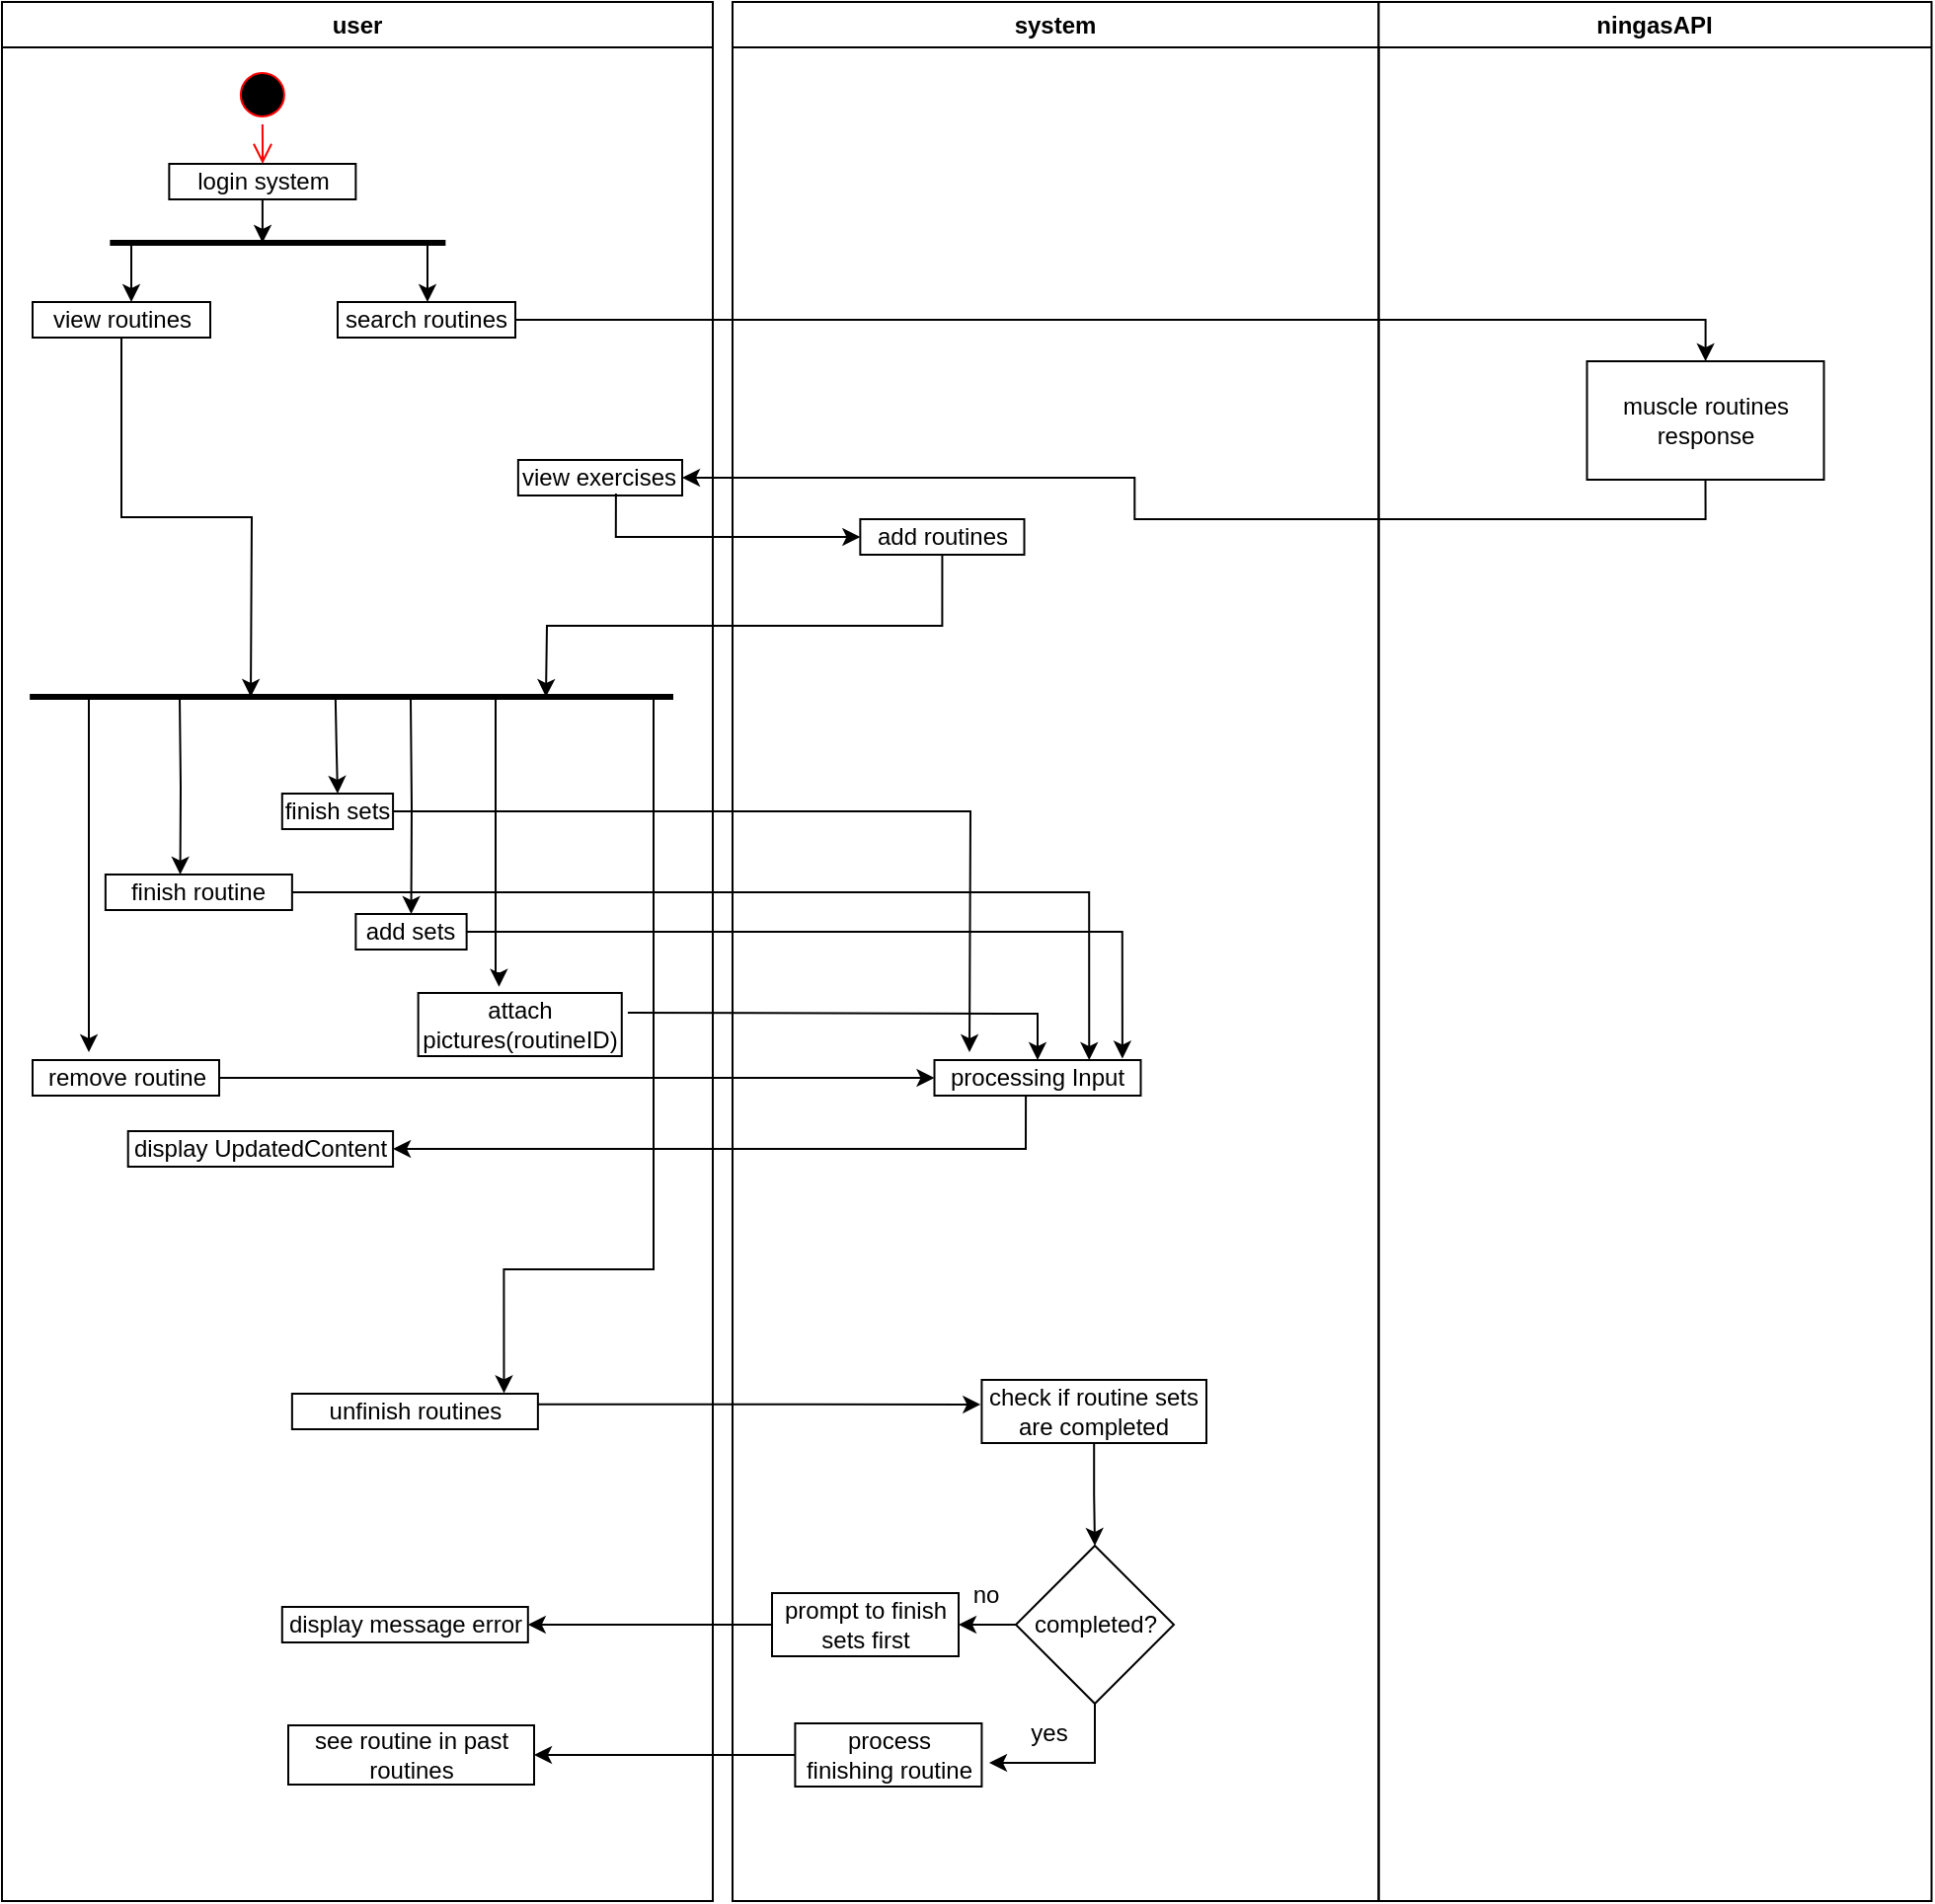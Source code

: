 <mxfile version="22.1.17" type="github">
  <diagram name="Page-1" id="e7e014a7-5840-1c2e-5031-d8a46d1fe8dd">
    <mxGraphModel dx="1290" dy="522" grid="1" gridSize="10" guides="1" tooltips="1" connect="1" arrows="1" fold="1" page="1" pageScale="1" pageWidth="1169" pageHeight="826" background="none" math="0" shadow="0">
      <root>
        <mxCell id="0" />
        <mxCell id="1" parent="0" />
        <mxCell id="2" value="user" style="swimlane;whiteSpace=wrap" parent="1" vertex="1">
          <mxGeometry x="90" y="128" width="360" height="962" as="geometry" />
        </mxCell>
        <mxCell id="5" value="" style="ellipse;shape=startState;fillColor=#000000;strokeColor=#ff0000;" parent="2" vertex="1">
          <mxGeometry x="116.93" y="32" width="30" height="30" as="geometry" />
        </mxCell>
        <mxCell id="7780oNLmdaPK6DBJYv6F-43" value="" style="edgeStyle=elbowEdgeStyle;elbow=horizontal;verticalAlign=bottom;endArrow=open;endSize=8;strokeColor=#FF0000;endFill=1;rounded=0" parent="2" source="5" target="7780oNLmdaPK6DBJYv6F-42" edge="1">
          <mxGeometry x="100" y="40" as="geometry">
            <mxPoint x="296.93" y="230" as="targetPoint" />
            <mxPoint x="296.68" y="190" as="sourcePoint" />
          </mxGeometry>
        </mxCell>
        <mxCell id="7780oNLmdaPK6DBJYv6F-47" style="edgeStyle=orthogonalEdgeStyle;rounded=0;orthogonalLoop=1;jettySize=auto;html=1;" parent="2" source="7780oNLmdaPK6DBJYv6F-42" edge="1">
          <mxGeometry relative="1" as="geometry">
            <mxPoint x="131.93" y="122" as="targetPoint" />
          </mxGeometry>
        </mxCell>
        <mxCell id="7780oNLmdaPK6DBJYv6F-42" value="login system" style="rounded=0;whiteSpace=wrap;html=1;" parent="2" vertex="1">
          <mxGeometry x="84.68" y="82" width="94.5" height="18" as="geometry" />
        </mxCell>
        <mxCell id="7780oNLmdaPK6DBJYv6F-45" value="" style="endArrow=none;html=1;rounded=0;strokeWidth=3;" parent="2" edge="1">
          <mxGeometry width="50" height="50" relative="1" as="geometry">
            <mxPoint x="54.68" y="122" as="sourcePoint" />
            <mxPoint x="224.68" y="122" as="targetPoint" />
          </mxGeometry>
        </mxCell>
        <mxCell id="7780oNLmdaPK6DBJYv6F-46" value="" style="endArrow=classic;html=1;rounded=0;" parent="2" edge="1">
          <mxGeometry width="50" height="50" relative="1" as="geometry">
            <mxPoint x="215.5" y="122" as="sourcePoint" />
            <mxPoint x="215.5" y="152" as="targetPoint" />
          </mxGeometry>
        </mxCell>
        <mxCell id="7780oNLmdaPK6DBJYv6F-48" value="" style="endArrow=classic;html=1;rounded=0;" parent="2" edge="1">
          <mxGeometry width="50" height="50" relative="1" as="geometry">
            <mxPoint x="65.5" y="122" as="sourcePoint" />
            <mxPoint x="65.5" y="152" as="targetPoint" />
          </mxGeometry>
        </mxCell>
        <mxCell id="7780oNLmdaPK6DBJYv6F-49" value="search routines" style="rounded=0;whiteSpace=wrap;html=1;" parent="2" vertex="1">
          <mxGeometry x="170" y="152" width="90" height="18" as="geometry" />
        </mxCell>
        <mxCell id="7780oNLmdaPK6DBJYv6F-79" value="view routines" style="rounded=0;whiteSpace=wrap;html=1;" parent="2" vertex="1">
          <mxGeometry x="15.5" y="152" width="90" height="18" as="geometry" />
        </mxCell>
        <mxCell id="7780oNLmdaPK6DBJYv6F-88" value="" style="endArrow=none;html=1;rounded=0;strokeWidth=3;" parent="2" edge="1">
          <mxGeometry width="50" height="50" relative="1" as="geometry">
            <mxPoint x="14.07" y="352" as="sourcePoint" />
            <mxPoint x="340" y="352" as="targetPoint" />
          </mxGeometry>
        </mxCell>
        <mxCell id="7780oNLmdaPK6DBJYv6F-80" value="add sets" style="rounded=0;whiteSpace=wrap;html=1;" parent="2" vertex="1">
          <mxGeometry x="179.18" y="462" width="56.14" height="18" as="geometry" />
        </mxCell>
        <mxCell id="7780oNLmdaPK6DBJYv6F-83" value="attach pictures(routineID)" style="rounded=0;whiteSpace=wrap;html=1;" parent="2" vertex="1">
          <mxGeometry x="210.82" y="502" width="103.07" height="32" as="geometry" />
        </mxCell>
        <mxCell id="7780oNLmdaPK6DBJYv6F-82" value="unfinish routines" style="rounded=0;whiteSpace=wrap;html=1;" parent="2" vertex="1">
          <mxGeometry x="146.93" y="705" width="124.5" height="18" as="geometry" />
        </mxCell>
        <mxCell id="7BKolSLKm3M7dSCPtifk-15" value="display UpdatedContent" style="rounded=0;whiteSpace=wrap;html=1;" parent="2" vertex="1">
          <mxGeometry x="63.86" y="572" width="134.18" height="18" as="geometry" />
        </mxCell>
        <mxCell id="7BKolSLKm3M7dSCPtifk-26" style="edgeStyle=orthogonalEdgeStyle;rounded=0;orthogonalLoop=1;jettySize=auto;html=1;entryX=0.397;entryY=-0.099;entryDx=0;entryDy=0;entryPerimeter=0;" parent="2" target="7780oNLmdaPK6DBJYv6F-83" edge="1">
          <mxGeometry relative="1" as="geometry">
            <mxPoint x="251" y="432" as="targetPoint" />
            <mxPoint x="250" y="352" as="sourcePoint" />
            <Array as="points">
              <mxPoint x="250" y="492" />
              <mxPoint x="252" y="492" />
            </Array>
          </mxGeometry>
        </mxCell>
        <mxCell id="7BKolSLKm3M7dSCPtifk-29" style="edgeStyle=orthogonalEdgeStyle;rounded=0;orthogonalLoop=1;jettySize=auto;html=1;" parent="2" source="7BKolSLKm3M7dSCPtifk-27" edge="1">
          <mxGeometry relative="1" as="geometry">
            <mxPoint x="490" y="532" as="targetPoint" />
          </mxGeometry>
        </mxCell>
        <mxCell id="7BKolSLKm3M7dSCPtifk-27" value="finish sets" style="rounded=0;whiteSpace=wrap;html=1;" parent="2" vertex="1">
          <mxGeometry x="141.9" y="401" width="56.14" height="18" as="geometry" />
        </mxCell>
        <mxCell id="7BKolSLKm3M7dSCPtifk-28" style="edgeStyle=orthogonalEdgeStyle;rounded=0;orthogonalLoop=1;jettySize=auto;html=1;entryX=0.5;entryY=0;entryDx=0;entryDy=0;" parent="2" target="7BKolSLKm3M7dSCPtifk-27" edge="1">
          <mxGeometry relative="1" as="geometry">
            <mxPoint x="97.9" y="361" as="targetPoint" />
            <mxPoint x="168.9" y="352" as="sourcePoint" />
          </mxGeometry>
        </mxCell>
        <mxCell id="7780oNLmdaPK6DBJYv6F-81" value="remove routine" style="rounded=0;whiteSpace=wrap;html=1;" parent="2" vertex="1">
          <mxGeometry x="15.5" y="536" width="94.5" height="18" as="geometry" />
        </mxCell>
        <mxCell id="7BKolSLKm3M7dSCPtifk-11" value="processing Input" style="rounded=0;whiteSpace=wrap;html=1;" parent="2" vertex="1">
          <mxGeometry x="472.25" y="536" width="104.5" height="18" as="geometry" />
        </mxCell>
        <mxCell id="7BKolSLKm3M7dSCPtifk-13" style="edgeStyle=orthogonalEdgeStyle;rounded=0;orthogonalLoop=1;jettySize=auto;html=1;entryX=0.911;entryY=-0.042;entryDx=0;entryDy=0;entryPerimeter=0;" parent="2" source="7780oNLmdaPK6DBJYv6F-80" target="7BKolSLKm3M7dSCPtifk-11" edge="1">
          <mxGeometry relative="1" as="geometry" />
        </mxCell>
        <mxCell id="7BKolSLKm3M7dSCPtifk-12" style="edgeStyle=orthogonalEdgeStyle;rounded=0;orthogonalLoop=1;jettySize=auto;html=1;entryX=0.5;entryY=0;entryDx=0;entryDy=0;" parent="2" target="7BKolSLKm3M7dSCPtifk-11" edge="1">
          <mxGeometry relative="1" as="geometry">
            <mxPoint x="316.96" y="512.0" as="sourcePoint" />
          </mxGeometry>
        </mxCell>
        <mxCell id="7BKolSLKm3M7dSCPtifk-14" style="edgeStyle=orthogonalEdgeStyle;rounded=0;orthogonalLoop=1;jettySize=auto;html=1;entryX=0;entryY=0.5;entryDx=0;entryDy=0;" parent="2" source="7780oNLmdaPK6DBJYv6F-81" target="7BKolSLKm3M7dSCPtifk-11" edge="1">
          <mxGeometry relative="1" as="geometry" />
        </mxCell>
        <mxCell id="7BKolSLKm3M7dSCPtifk-16" style="edgeStyle=orthogonalEdgeStyle;rounded=0;orthogonalLoop=1;jettySize=auto;html=1;entryX=1;entryY=0.5;entryDx=0;entryDy=0;exitX=0.443;exitY=0.977;exitDx=0;exitDy=0;exitPerimeter=0;" parent="2" source="7BKolSLKm3M7dSCPtifk-11" target="7BKolSLKm3M7dSCPtifk-15" edge="1">
          <mxGeometry relative="1" as="geometry" />
        </mxCell>
        <mxCell id="7BKolSLKm3M7dSCPtifk-32" style="edgeStyle=orthogonalEdgeStyle;rounded=0;orthogonalLoop=1;jettySize=auto;html=1;" parent="2" edge="1">
          <mxGeometry relative="1" as="geometry">
            <mxPoint x="44" y="532" as="targetPoint" />
            <mxPoint x="44" y="352" as="sourcePoint" />
          </mxGeometry>
        </mxCell>
        <mxCell id="7BKolSLKm3M7dSCPtifk-36" style="edgeStyle=orthogonalEdgeStyle;rounded=0;orthogonalLoop=1;jettySize=auto;html=1;entryX=0.75;entryY=0;entryDx=0;entryDy=0;" parent="2" source="7BKolSLKm3M7dSCPtifk-33" target="7BKolSLKm3M7dSCPtifk-11" edge="1">
          <mxGeometry relative="1" as="geometry" />
        </mxCell>
        <mxCell id="7BKolSLKm3M7dSCPtifk-33" value="finish routine" style="rounded=0;whiteSpace=wrap;html=1;" parent="2" vertex="1">
          <mxGeometry x="52.43" y="442" width="94.5" height="18" as="geometry" />
        </mxCell>
        <mxCell id="7BKolSLKm3M7dSCPtifk-35" style="edgeStyle=orthogonalEdgeStyle;rounded=0;orthogonalLoop=1;jettySize=auto;html=1;entryX=0.5;entryY=0;entryDx=0;entryDy=0;" parent="2" edge="1">
          <mxGeometry relative="1" as="geometry">
            <mxPoint x="90.27" y="442" as="targetPoint" />
            <mxPoint x="90" y="352" as="sourcePoint" />
          </mxGeometry>
        </mxCell>
        <mxCell id="7BKolSLKm3M7dSCPtifk-42" value="display message error" style="rounded=0;whiteSpace=wrap;html=1;" parent="2" vertex="1">
          <mxGeometry x="141.9" y="813" width="124.5" height="18" as="geometry" />
        </mxCell>
        <mxCell id="7BKolSLKm3M7dSCPtifk-44" value="see routine in past routines" style="rounded=0;whiteSpace=wrap;html=1;" parent="2" vertex="1">
          <mxGeometry x="145" y="873" width="124.5" height="30" as="geometry" />
        </mxCell>
        <mxCell id="3" value="system" style="swimlane;whiteSpace=wrap" parent="1" vertex="1">
          <mxGeometry x="460" y="128" width="327.25" height="962" as="geometry" />
        </mxCell>
        <mxCell id="7780oNLmdaPK6DBJYv6F-54" value="view exercises" style="rounded=0;whiteSpace=wrap;html=1;" parent="3" vertex="1">
          <mxGeometry x="-108.57" y="232" width="83.07" height="18" as="geometry" />
        </mxCell>
        <mxCell id="7780oNLmdaPK6DBJYv6F-100" style="edgeStyle=orthogonalEdgeStyle;rounded=0;orthogonalLoop=1;jettySize=auto;html=1;exitX=0.5;exitY=1;exitDx=0;exitDy=0;" parent="3" source="7780oNLmdaPK6DBJYv6F-76" edge="1">
          <mxGeometry relative="1" as="geometry">
            <mxPoint x="-94.5" y="352" as="targetPoint" />
          </mxGeometry>
        </mxCell>
        <mxCell id="7780oNLmdaPK6DBJYv6F-76" value="add routines" style="rounded=0;whiteSpace=wrap;html=1;" parent="3" vertex="1">
          <mxGeometry x="64.68" y="262" width="83.07" height="18" as="geometry" />
        </mxCell>
        <mxCell id="7780oNLmdaPK6DBJYv6F-92" style="edgeStyle=orthogonalEdgeStyle;rounded=0;orthogonalLoop=1;jettySize=auto;html=1;entryX=0;entryY=0.5;entryDx=0;entryDy=0;exitX=0.596;exitY=0.944;exitDx=0;exitDy=0;exitPerimeter=0;" parent="3" source="7780oNLmdaPK6DBJYv6F-54" target="7780oNLmdaPK6DBJYv6F-76" edge="1">
          <mxGeometry relative="1" as="geometry" />
        </mxCell>
        <mxCell id="7BKolSLKm3M7dSCPtifk-37" style="edgeStyle=orthogonalEdgeStyle;rounded=0;orthogonalLoop=1;jettySize=auto;html=1;entryX=0.5;entryY=0;entryDx=0;entryDy=0;" parent="3" source="7BKolSLKm3M7dSCPtifk-17" target="7BKolSLKm3M7dSCPtifk-19" edge="1">
          <mxGeometry relative="1" as="geometry" />
        </mxCell>
        <mxCell id="7BKolSLKm3M7dSCPtifk-17" value="check if routine sets are completed" style="rounded=0;whiteSpace=wrap;html=1;" parent="3" vertex="1">
          <mxGeometry x="126.21" y="698" width="113.79" height="32" as="geometry" />
        </mxCell>
        <mxCell id="7BKolSLKm3M7dSCPtifk-20" style="edgeStyle=orthogonalEdgeStyle;rounded=0;orthogonalLoop=1;jettySize=auto;html=1;" parent="3" source="7BKolSLKm3M7dSCPtifk-19" edge="1">
          <mxGeometry relative="1" as="geometry">
            <mxPoint x="130" y="892" as="targetPoint" />
            <Array as="points">
              <mxPoint x="184" y="892" />
            </Array>
          </mxGeometry>
        </mxCell>
        <mxCell id="7BKolSLKm3M7dSCPtifk-40" style="edgeStyle=orthogonalEdgeStyle;rounded=0;orthogonalLoop=1;jettySize=auto;html=1;entryX=1;entryY=0.5;entryDx=0;entryDy=0;" parent="3" source="7BKolSLKm3M7dSCPtifk-19" target="7BKolSLKm3M7dSCPtifk-39" edge="1">
          <mxGeometry relative="1" as="geometry" />
        </mxCell>
        <mxCell id="7BKolSLKm3M7dSCPtifk-19" value="completed?" style="rhombus;whiteSpace=wrap;html=1;" parent="3" vertex="1">
          <mxGeometry x="143.5" y="782" width="80" height="80" as="geometry" />
        </mxCell>
        <mxCell id="7BKolSLKm3M7dSCPtifk-22" value="process&lt;br&gt;finishing routine" style="rounded=0;whiteSpace=wrap;html=1;" parent="3" vertex="1">
          <mxGeometry x="31.71" y="872" width="94.5" height="32" as="geometry" />
        </mxCell>
        <mxCell id="7BKolSLKm3M7dSCPtifk-38" value="yes" style="text;html=1;align=center;verticalAlign=middle;resizable=0;points=[];autosize=1;strokeColor=none;fillColor=none;" parent="3" vertex="1">
          <mxGeometry x="140" y="862" width="40" height="30" as="geometry" />
        </mxCell>
        <mxCell id="7BKolSLKm3M7dSCPtifk-39" value="prompt to finish sets first" style="rounded=0;whiteSpace=wrap;html=1;" parent="3" vertex="1">
          <mxGeometry x="20" y="806" width="94.5" height="32" as="geometry" />
        </mxCell>
        <mxCell id="7BKolSLKm3M7dSCPtifk-41" value="no" style="text;html=1;align=center;verticalAlign=middle;resizable=0;points=[];autosize=1;strokeColor=none;fillColor=none;" parent="3" vertex="1">
          <mxGeometry x="107.75" y="792" width="40" height="30" as="geometry" />
        </mxCell>
        <mxCell id="4" value="ningasAPI" style="swimlane;whiteSpace=wrap" parent="1" vertex="1">
          <mxGeometry x="787.25" y="128" width="280" height="962" as="geometry" />
        </mxCell>
        <mxCell id="7780oNLmdaPK6DBJYv6F-51" value="muscle routines response" style="rounded=0;whiteSpace=wrap;html=1;" parent="4" vertex="1">
          <mxGeometry x="105.5" y="182" width="120" height="60" as="geometry" />
        </mxCell>
        <mxCell id="7780oNLmdaPK6DBJYv6F-53" style="edgeStyle=orthogonalEdgeStyle;rounded=0;orthogonalLoop=1;jettySize=auto;html=1;" parent="1" source="7780oNLmdaPK6DBJYv6F-49" target="7780oNLmdaPK6DBJYv6F-51" edge="1">
          <mxGeometry relative="1" as="geometry" />
        </mxCell>
        <mxCell id="7780oNLmdaPK6DBJYv6F-87" style="edgeStyle=orthogonalEdgeStyle;rounded=0;orthogonalLoop=1;jettySize=auto;html=1;exitX=0.5;exitY=1;exitDx=0;exitDy=0;" parent="1" source="7780oNLmdaPK6DBJYv6F-79" edge="1">
          <mxGeometry relative="1" as="geometry">
            <mxPoint x="216" y="480" as="targetPoint" />
          </mxGeometry>
        </mxCell>
        <mxCell id="7780oNLmdaPK6DBJYv6F-96" style="edgeStyle=orthogonalEdgeStyle;rounded=0;orthogonalLoop=1;jettySize=auto;html=1;entryX=1;entryY=0.5;entryDx=0;entryDy=0;exitX=0.5;exitY=1;exitDx=0;exitDy=0;" parent="1" source="7780oNLmdaPK6DBJYv6F-51" target="7780oNLmdaPK6DBJYv6F-54" edge="1">
          <mxGeometry relative="1" as="geometry" />
        </mxCell>
        <mxCell id="7BKolSLKm3M7dSCPtifk-6" style="edgeStyle=orthogonalEdgeStyle;rounded=0;orthogonalLoop=1;jettySize=auto;html=1;entryX=0.5;entryY=0;entryDx=0;entryDy=0;" parent="1" target="7780oNLmdaPK6DBJYv6F-80" edge="1">
          <mxGeometry relative="1" as="geometry">
            <mxPoint x="226" y="490" as="targetPoint" />
            <mxPoint x="297" y="481" as="sourcePoint" />
          </mxGeometry>
        </mxCell>
        <mxCell id="7BKolSLKm3M7dSCPtifk-10" style="edgeStyle=orthogonalEdgeStyle;rounded=0;orthogonalLoop=1;jettySize=auto;html=1;entryX=0.862;entryY=-0.015;entryDx=0;entryDy=0;entryPerimeter=0;" parent="1" target="7780oNLmdaPK6DBJYv6F-82" edge="1">
          <mxGeometry relative="1" as="geometry">
            <mxPoint x="410" y="780" as="targetPoint" />
            <mxPoint x="350" y="480" as="sourcePoint" />
            <Array as="points">
              <mxPoint x="420" y="480" />
              <mxPoint x="420" y="770" />
              <mxPoint x="344" y="770" />
            </Array>
          </mxGeometry>
        </mxCell>
        <mxCell id="7BKolSLKm3M7dSCPtifk-18" style="edgeStyle=orthogonalEdgeStyle;rounded=0;orthogonalLoop=1;jettySize=auto;html=1;entryX=-0.005;entryY=0.389;entryDx=0;entryDy=0;entryPerimeter=0;" parent="1" source="7780oNLmdaPK6DBJYv6F-82" target="7BKolSLKm3M7dSCPtifk-17" edge="1">
          <mxGeometry relative="1" as="geometry">
            <mxPoint x="570" y="849.0" as="targetPoint" />
            <Array as="points">
              <mxPoint x="499" y="838" />
            </Array>
          </mxGeometry>
        </mxCell>
        <mxCell id="7BKolSLKm3M7dSCPtifk-43" style="edgeStyle=orthogonalEdgeStyle;rounded=0;orthogonalLoop=1;jettySize=auto;html=1;" parent="1" source="7BKolSLKm3M7dSCPtifk-39" target="7BKolSLKm3M7dSCPtifk-42" edge="1">
          <mxGeometry relative="1" as="geometry" />
        </mxCell>
        <mxCell id="7BKolSLKm3M7dSCPtifk-45" style="edgeStyle=orthogonalEdgeStyle;rounded=0;orthogonalLoop=1;jettySize=auto;html=1;entryX=1;entryY=0.5;entryDx=0;entryDy=0;" parent="1" source="7BKolSLKm3M7dSCPtifk-22" target="7BKolSLKm3M7dSCPtifk-44" edge="1">
          <mxGeometry relative="1" as="geometry" />
        </mxCell>
      </root>
    </mxGraphModel>
  </diagram>
</mxfile>
